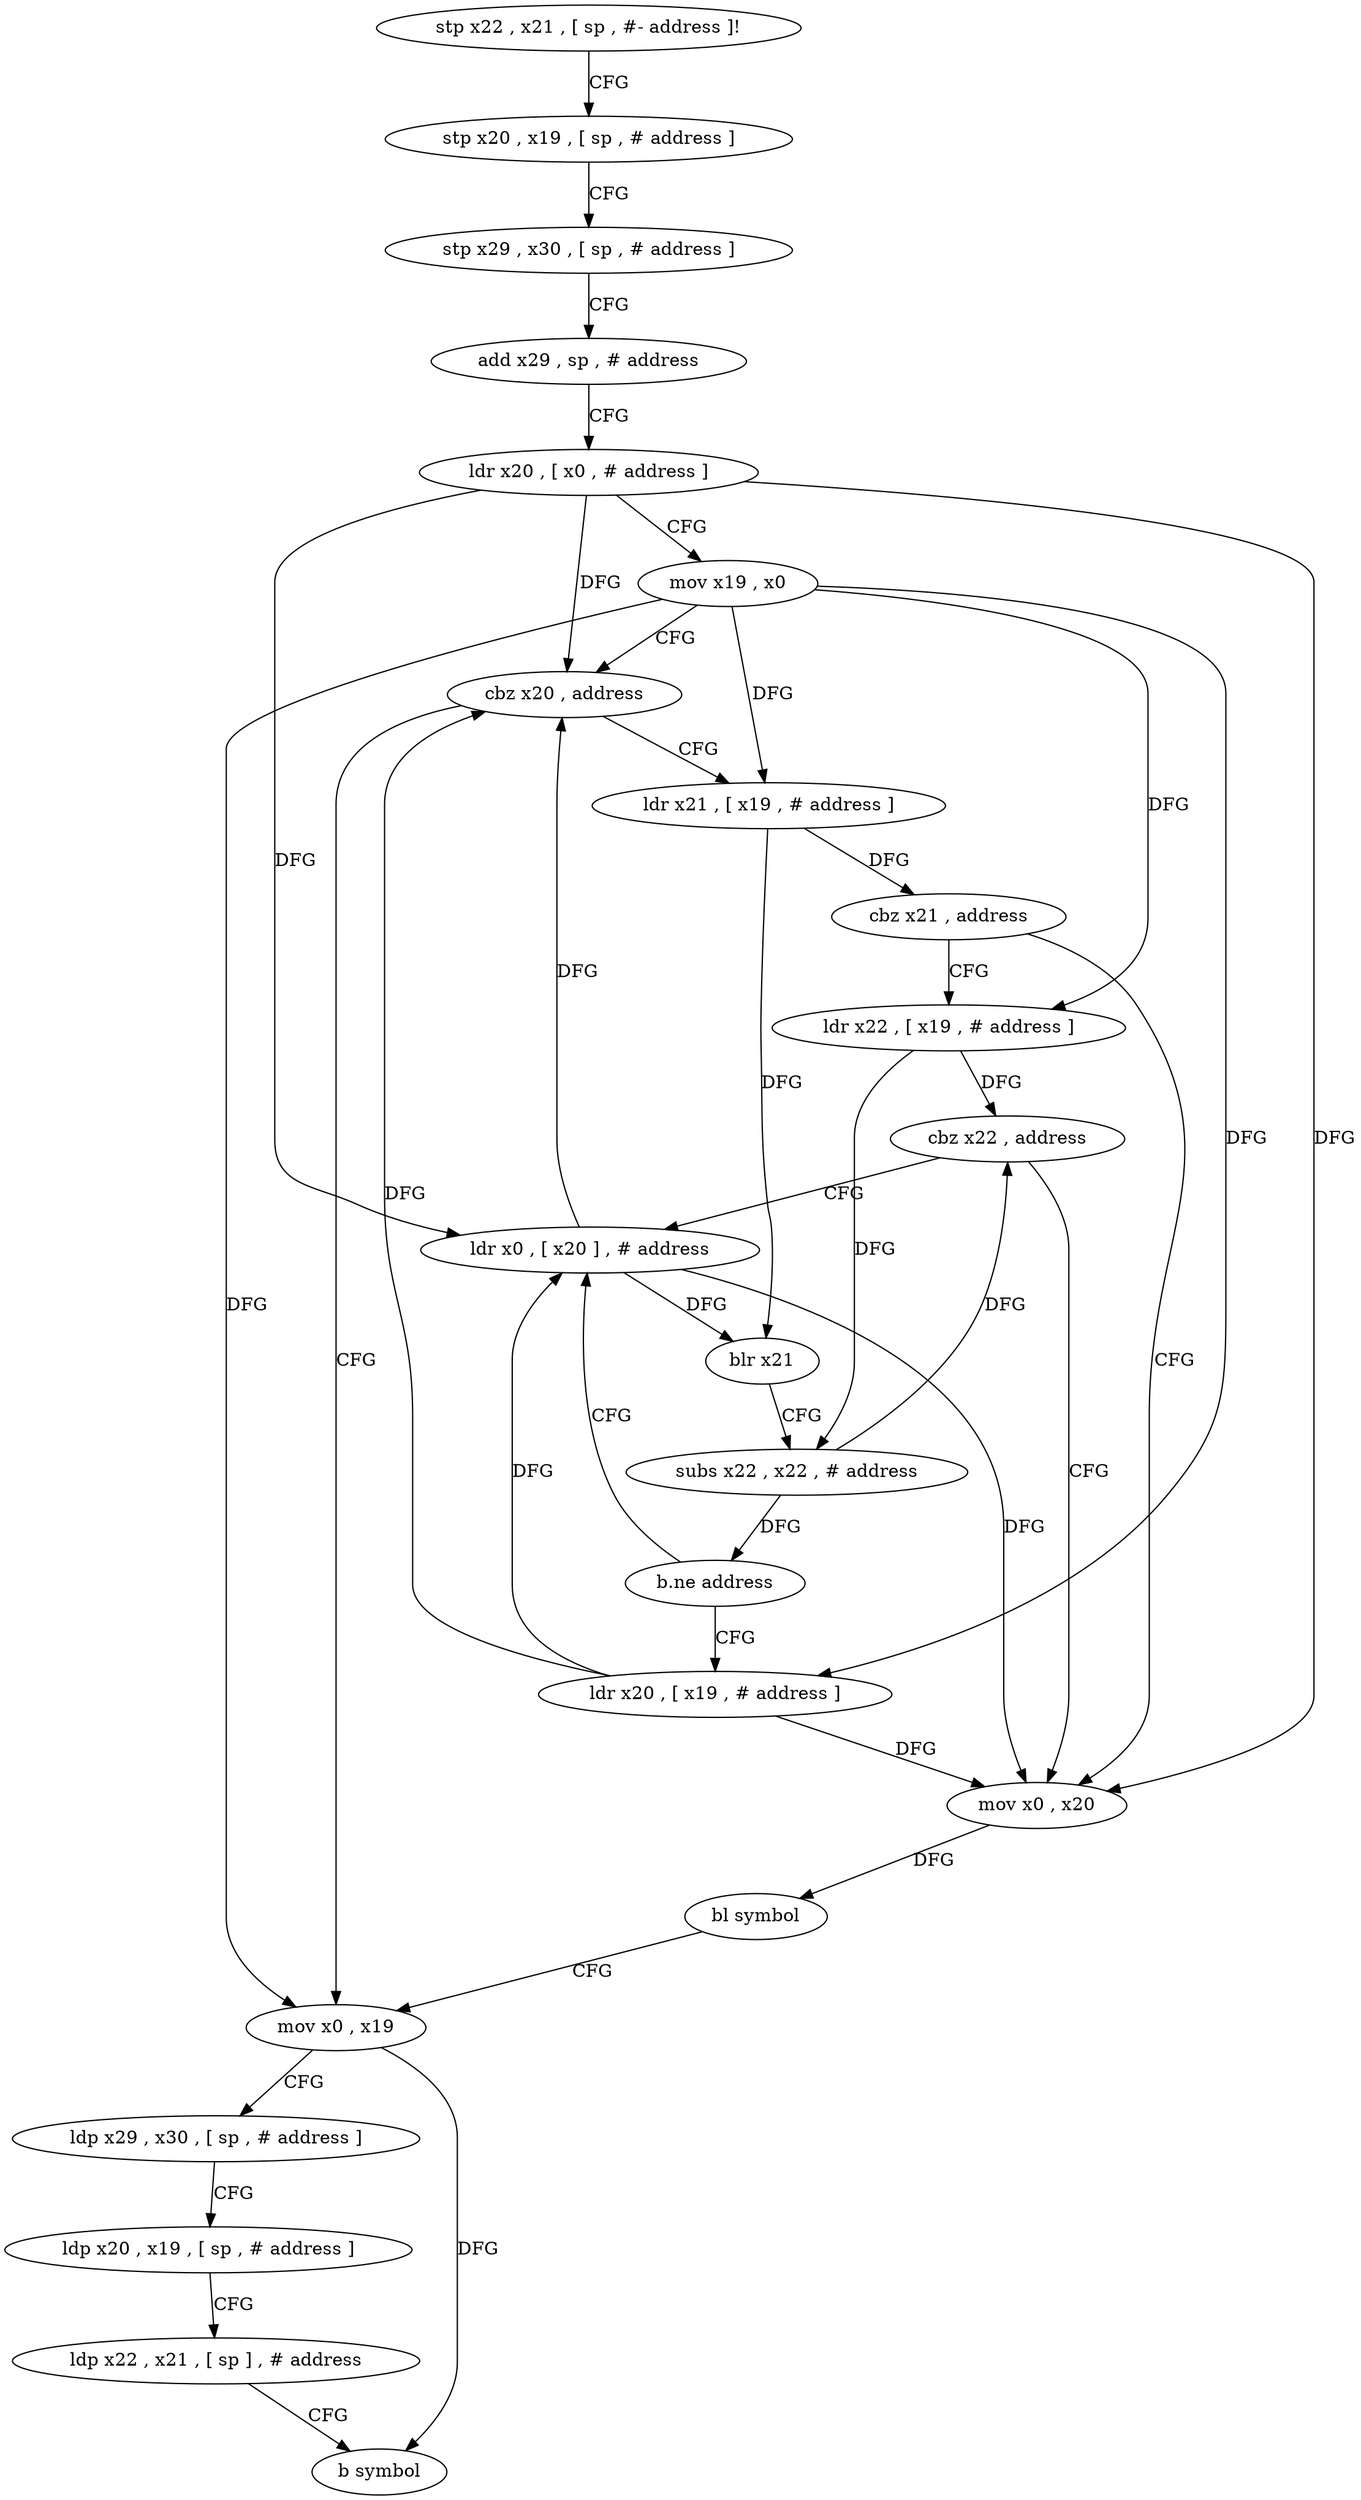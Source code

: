 digraph "func" {
"147044" [label = "stp x22 , x21 , [ sp , #- address ]!" ]
"147048" [label = "stp x20 , x19 , [ sp , # address ]" ]
"147052" [label = "stp x29 , x30 , [ sp , # address ]" ]
"147056" [label = "add x29 , sp , # address" ]
"147060" [label = "ldr x20 , [ x0 , # address ]" ]
"147064" [label = "mov x19 , x0" ]
"147068" [label = "cbz x20 , address" ]
"147116" [label = "mov x0 , x19" ]
"147072" [label = "ldr x21 , [ x19 , # address ]" ]
"147120" [label = "ldp x29 , x30 , [ sp , # address ]" ]
"147124" [label = "ldp x20 , x19 , [ sp , # address ]" ]
"147128" [label = "ldp x22 , x21 , [ sp ] , # address" ]
"147132" [label = "b symbol" ]
"147076" [label = "cbz x21 , address" ]
"147108" [label = "mov x0 , x20" ]
"147080" [label = "ldr x22 , [ x19 , # address ]" ]
"147112" [label = "bl symbol" ]
"147084" [label = "cbz x22 , address" ]
"147088" [label = "ldr x0 , [ x20 ] , # address" ]
"147092" [label = "blr x21" ]
"147096" [label = "subs x22 , x22 , # address" ]
"147100" [label = "b.ne address" ]
"147104" [label = "ldr x20 , [ x19 , # address ]" ]
"147044" -> "147048" [ label = "CFG" ]
"147048" -> "147052" [ label = "CFG" ]
"147052" -> "147056" [ label = "CFG" ]
"147056" -> "147060" [ label = "CFG" ]
"147060" -> "147064" [ label = "CFG" ]
"147060" -> "147068" [ label = "DFG" ]
"147060" -> "147108" [ label = "DFG" ]
"147060" -> "147088" [ label = "DFG" ]
"147064" -> "147068" [ label = "CFG" ]
"147064" -> "147116" [ label = "DFG" ]
"147064" -> "147072" [ label = "DFG" ]
"147064" -> "147080" [ label = "DFG" ]
"147064" -> "147104" [ label = "DFG" ]
"147068" -> "147116" [ label = "CFG" ]
"147068" -> "147072" [ label = "CFG" ]
"147116" -> "147120" [ label = "CFG" ]
"147116" -> "147132" [ label = "DFG" ]
"147072" -> "147076" [ label = "DFG" ]
"147072" -> "147092" [ label = "DFG" ]
"147120" -> "147124" [ label = "CFG" ]
"147124" -> "147128" [ label = "CFG" ]
"147128" -> "147132" [ label = "CFG" ]
"147076" -> "147108" [ label = "CFG" ]
"147076" -> "147080" [ label = "CFG" ]
"147108" -> "147112" [ label = "DFG" ]
"147080" -> "147084" [ label = "DFG" ]
"147080" -> "147096" [ label = "DFG" ]
"147112" -> "147116" [ label = "CFG" ]
"147084" -> "147108" [ label = "CFG" ]
"147084" -> "147088" [ label = "CFG" ]
"147088" -> "147092" [ label = "DFG" ]
"147088" -> "147068" [ label = "DFG" ]
"147088" -> "147108" [ label = "DFG" ]
"147092" -> "147096" [ label = "CFG" ]
"147096" -> "147100" [ label = "DFG" ]
"147096" -> "147084" [ label = "DFG" ]
"147100" -> "147088" [ label = "CFG" ]
"147100" -> "147104" [ label = "CFG" ]
"147104" -> "147108" [ label = "DFG" ]
"147104" -> "147068" [ label = "DFG" ]
"147104" -> "147088" [ label = "DFG" ]
}
